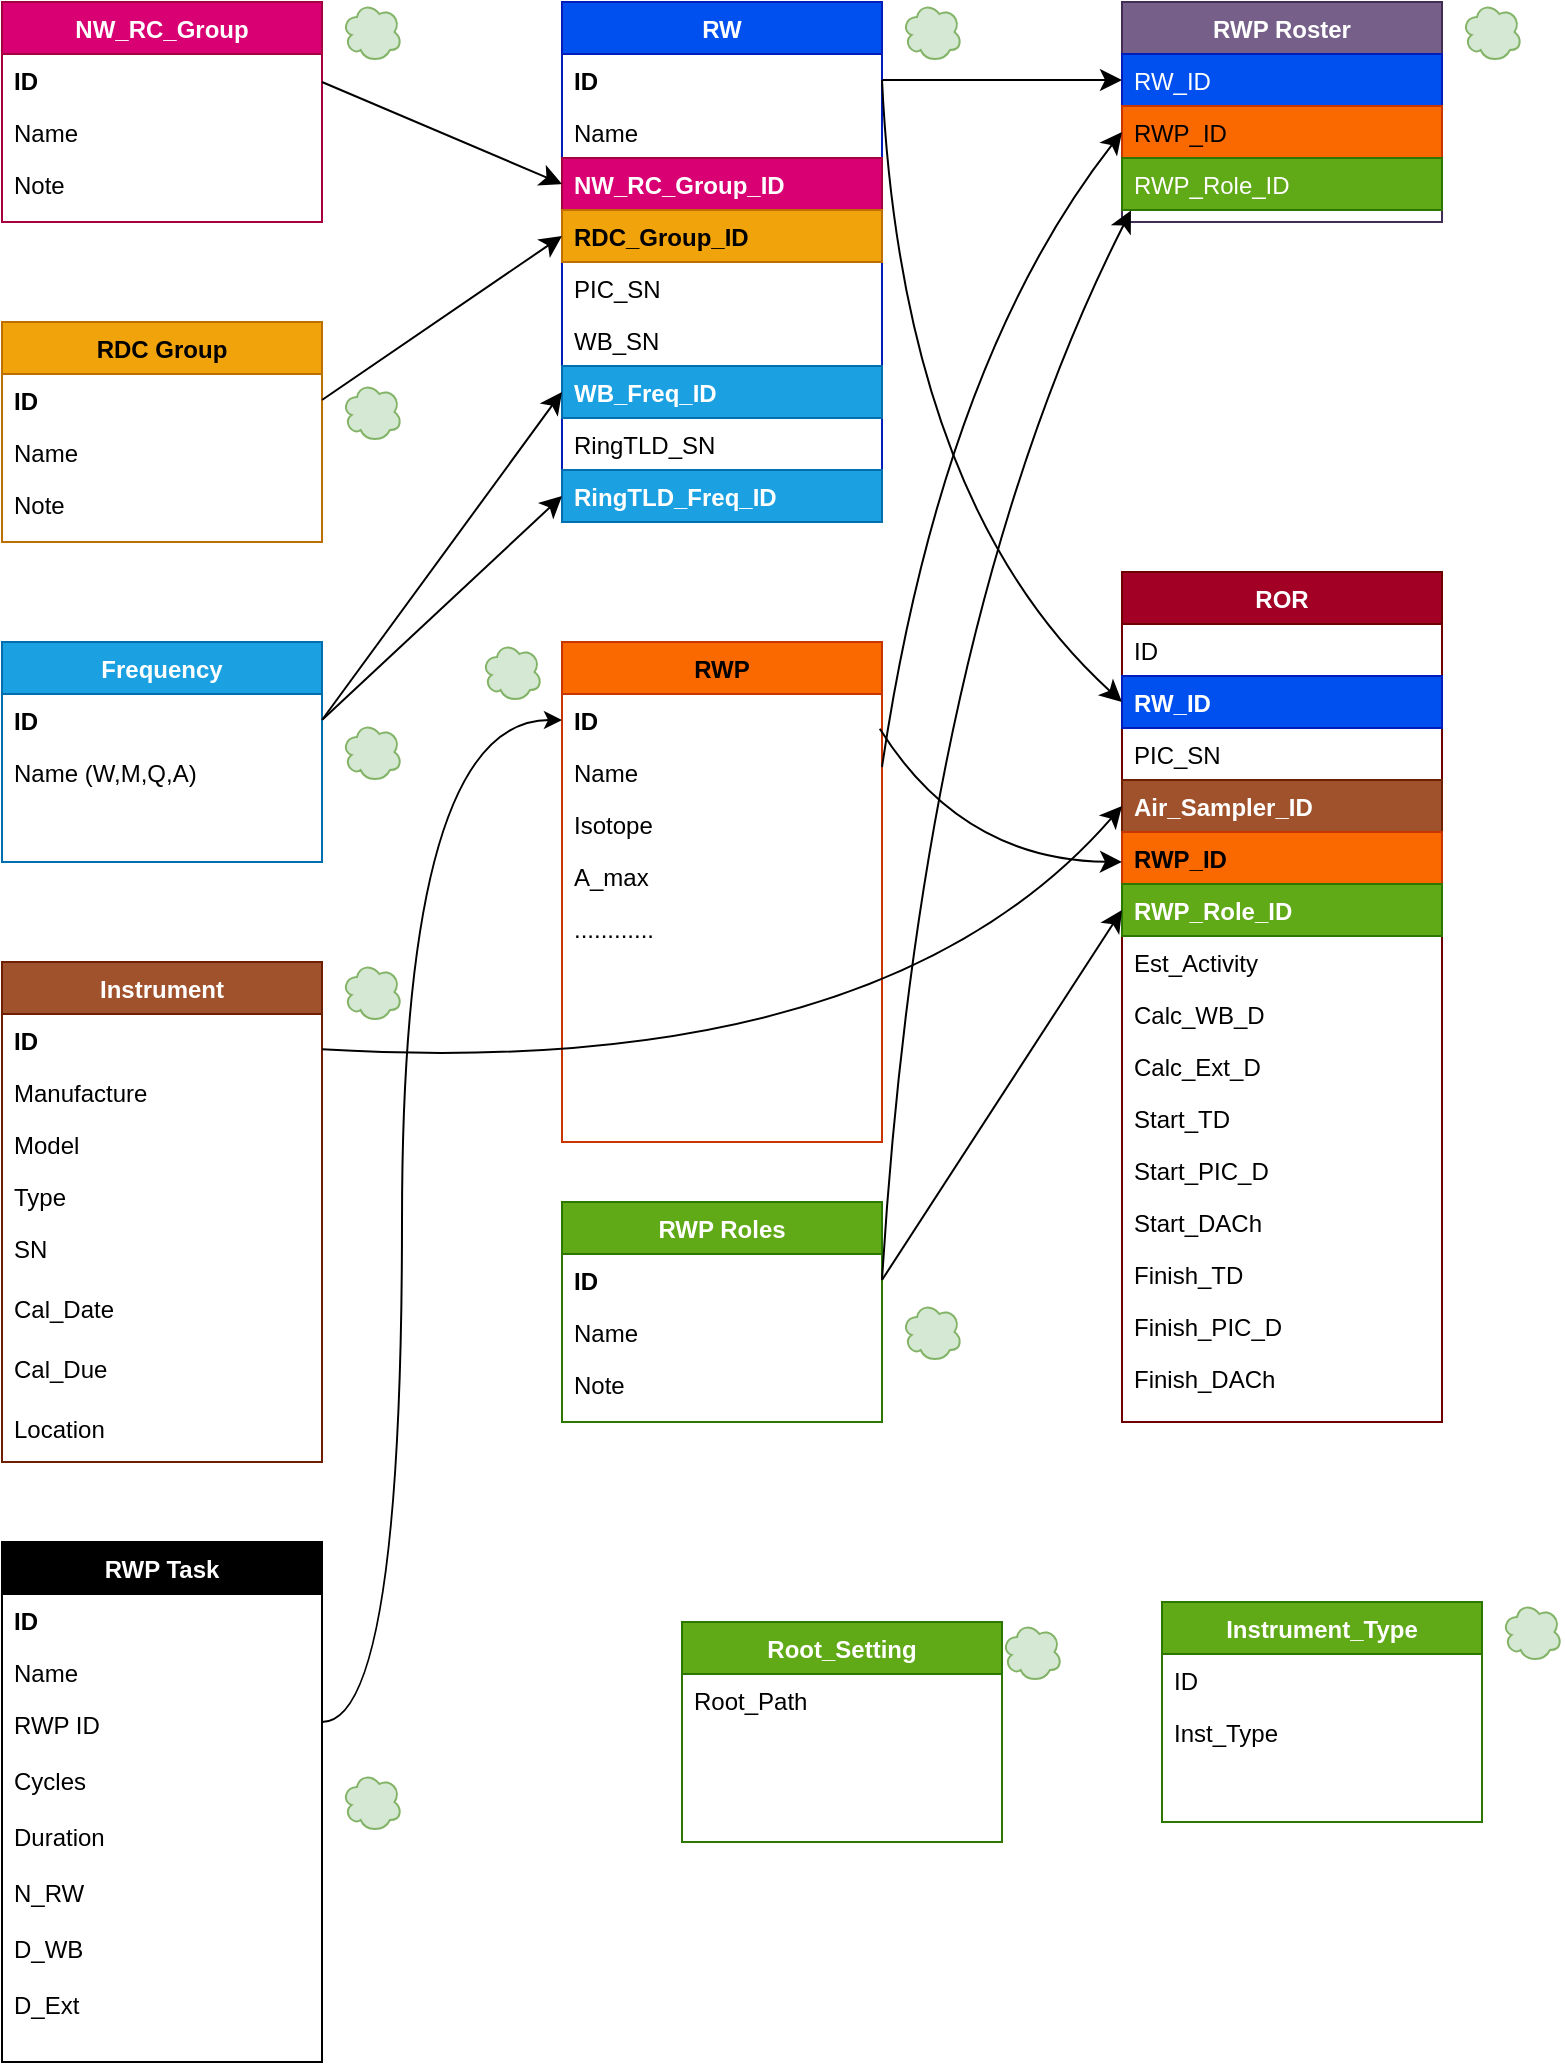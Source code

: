<mxfile version="21.3.0" type="github" pages="2">
  <diagram id="C5RBs43oDa-KdzZeNtuy" name="Relationships">
    <mxGraphModel dx="1687" dy="929" grid="1" gridSize="10" guides="1" tooltips="1" connect="1" arrows="1" fold="1" page="1" pageScale="1" pageWidth="827" pageHeight="1169" math="0" shadow="0">
      <root>
        <mxCell id="WIyWlLk6GJQsqaUBKTNV-0" />
        <mxCell id="WIyWlLk6GJQsqaUBKTNV-1" parent="WIyWlLk6GJQsqaUBKTNV-0" />
        <mxCell id="zkfFHV4jXpPFQw0GAbJ--0" value="RW" style="swimlane;fontStyle=1;align=center;verticalAlign=top;childLayout=stackLayout;horizontal=1;startSize=26;horizontalStack=0;resizeParent=1;resizeLast=0;collapsible=1;marginBottom=0;rounded=0;shadow=0;strokeWidth=1;fillColor=#0050ef;strokeColor=#001DBC;fontColor=#ffffff;" parent="WIyWlLk6GJQsqaUBKTNV-1" vertex="1">
          <mxGeometry x="320" y="40" width="160" height="260" as="geometry">
            <mxRectangle x="230" y="140" width="160" height="26" as="alternateBounds" />
          </mxGeometry>
        </mxCell>
        <mxCell id="zkfFHV4jXpPFQw0GAbJ--1" value="ID" style="text;align=left;verticalAlign=top;spacingLeft=4;spacingRight=4;overflow=hidden;rotatable=0;points=[[0,0.5],[1,0.5]];portConstraint=eastwest;fontStyle=1" parent="zkfFHV4jXpPFQw0GAbJ--0" vertex="1">
          <mxGeometry y="26" width="160" height="26" as="geometry" />
        </mxCell>
        <mxCell id="zkfFHV4jXpPFQw0GAbJ--2" value="Name" style="text;align=left;verticalAlign=top;spacingLeft=4;spacingRight=4;overflow=hidden;rotatable=0;points=[[0,0.5],[1,0.5]];portConstraint=eastwest;rounded=0;shadow=0;html=0;" parent="zkfFHV4jXpPFQw0GAbJ--0" vertex="1">
          <mxGeometry y="52" width="160" height="26" as="geometry" />
        </mxCell>
        <mxCell id="zkfFHV4jXpPFQw0GAbJ--3" value="NW_RC_Group_ID" style="text;align=left;verticalAlign=top;spacingLeft=4;spacingRight=4;overflow=hidden;rotatable=0;points=[[0,0.5],[1,0.5]];portConstraint=eastwest;rounded=0;shadow=0;html=0;fillColor=#d80073;fontColor=#ffffff;strokeColor=#A50040;fontStyle=1" parent="zkfFHV4jXpPFQw0GAbJ--0" vertex="1">
          <mxGeometry y="78" width="160" height="26" as="geometry" />
        </mxCell>
        <mxCell id="zkfFHV4jXpPFQw0GAbJ--5" value="RDC_Group_ID" style="text;align=left;verticalAlign=top;spacingLeft=4;spacingRight=4;overflow=hidden;rotatable=0;points=[[0,0.5],[1,0.5]];portConstraint=eastwest;fillColor=#f0a30a;fontColor=#000000;strokeColor=#BD7000;fontStyle=1" parent="zkfFHV4jXpPFQw0GAbJ--0" vertex="1">
          <mxGeometry y="104" width="160" height="26" as="geometry" />
        </mxCell>
        <mxCell id="zkfFHV4jXpPFQw0GAbJ--25" value="PIC_SN" style="text;align=left;verticalAlign=top;spacingLeft=4;spacingRight=4;overflow=hidden;rotatable=0;points=[[0,0.5],[1,0.5]];portConstraint=eastwest;" parent="zkfFHV4jXpPFQw0GAbJ--0" vertex="1">
          <mxGeometry y="130" width="160" height="26" as="geometry" />
        </mxCell>
        <mxCell id="hy1on23Z4uLqjFh8XsqO-10" value="WB_SN" style="text;align=left;verticalAlign=top;spacingLeft=4;spacingRight=4;overflow=hidden;rotatable=0;points=[[0,0.5],[1,0.5]];portConstraint=eastwest;" parent="zkfFHV4jXpPFQw0GAbJ--0" vertex="1">
          <mxGeometry y="156" width="160" height="26" as="geometry" />
        </mxCell>
        <mxCell id="zkfFHV4jXpPFQw0GAbJ--24" value="WB_Freq_ID" style="text;align=left;verticalAlign=top;spacingLeft=4;spacingRight=4;overflow=hidden;rotatable=0;points=[[0,0.5],[1,0.5]];portConstraint=eastwest;fillColor=#1ba1e2;fontColor=#ffffff;strokeColor=#006EAF;fontStyle=1" parent="zkfFHV4jXpPFQw0GAbJ--0" vertex="1">
          <mxGeometry y="182" width="160" height="26" as="geometry" />
        </mxCell>
        <mxCell id="hy1on23Z4uLqjFh8XsqO-19" value="RingTLD_SN" style="text;align=left;verticalAlign=top;spacingLeft=4;spacingRight=4;overflow=hidden;rotatable=0;points=[[0,0.5],[1,0.5]];portConstraint=eastwest;" parent="zkfFHV4jXpPFQw0GAbJ--0" vertex="1">
          <mxGeometry y="208" width="160" height="26" as="geometry" />
        </mxCell>
        <mxCell id="hy1on23Z4uLqjFh8XsqO-20" value="RingTLD_Freq_ID" style="text;align=left;verticalAlign=top;spacingLeft=4;spacingRight=4;overflow=hidden;rotatable=0;points=[[0,0.5],[1,0.5]];portConstraint=eastwest;fillColor=#1ba1e2;fontColor=#ffffff;strokeColor=#006EAF;fontStyle=1" parent="zkfFHV4jXpPFQw0GAbJ--0" vertex="1">
          <mxGeometry y="234" width="160" height="26" as="geometry" />
        </mxCell>
        <mxCell id="zkfFHV4jXpPFQw0GAbJ--6" value="NW_RC_Group" style="swimlane;fontStyle=1;align=center;verticalAlign=top;childLayout=stackLayout;horizontal=1;startSize=26;horizontalStack=0;resizeParent=1;resizeLast=0;collapsible=1;marginBottom=0;rounded=0;shadow=0;strokeWidth=1;fillColor=#d80073;strokeColor=#A50040;fontColor=#ffffff;" parent="WIyWlLk6GJQsqaUBKTNV-1" vertex="1">
          <mxGeometry x="40" y="40" width="160" height="110" as="geometry">
            <mxRectangle x="120" y="360" width="160" height="26" as="alternateBounds" />
          </mxGeometry>
        </mxCell>
        <mxCell id="zkfFHV4jXpPFQw0GAbJ--7" value="ID" style="text;align=left;verticalAlign=top;spacingLeft=4;spacingRight=4;overflow=hidden;rotatable=0;points=[[0,0.5],[1,0.5]];portConstraint=eastwest;fontStyle=1" parent="zkfFHV4jXpPFQw0GAbJ--6" vertex="1">
          <mxGeometry y="26" width="160" height="26" as="geometry" />
        </mxCell>
        <mxCell id="zkfFHV4jXpPFQw0GAbJ--8" value="Name" style="text;align=left;verticalAlign=top;spacingLeft=4;spacingRight=4;overflow=hidden;rotatable=0;points=[[0,0.5],[1,0.5]];portConstraint=eastwest;rounded=0;shadow=0;html=0;" parent="zkfFHV4jXpPFQw0GAbJ--6" vertex="1">
          <mxGeometry y="52" width="160" height="26" as="geometry" />
        </mxCell>
        <mxCell id="zkfFHV4jXpPFQw0GAbJ--10" value="Note" style="text;align=left;verticalAlign=top;spacingLeft=4;spacingRight=4;overflow=hidden;rotatable=0;points=[[0,0.5],[1,0.5]];portConstraint=eastwest;fontStyle=0" parent="zkfFHV4jXpPFQw0GAbJ--6" vertex="1">
          <mxGeometry y="78" width="160" height="26" as="geometry" />
        </mxCell>
        <mxCell id="zkfFHV4jXpPFQw0GAbJ--13" value="Instrument" style="swimlane;fontStyle=1;align=center;verticalAlign=top;childLayout=stackLayout;horizontal=1;startSize=26;horizontalStack=0;resizeParent=1;resizeLast=0;collapsible=1;marginBottom=0;rounded=0;shadow=0;strokeWidth=1;fillColor=#a0522d;strokeColor=#6D1F00;fontColor=#ffffff;" parent="WIyWlLk6GJQsqaUBKTNV-1" vertex="1">
          <mxGeometry x="40" y="520" width="160" height="250" as="geometry">
            <mxRectangle x="390" y="420" width="170" height="26" as="alternateBounds" />
          </mxGeometry>
        </mxCell>
        <mxCell id="zkfFHV4jXpPFQw0GAbJ--14" value="ID" style="text;align=left;verticalAlign=top;spacingLeft=4;spacingRight=4;overflow=hidden;rotatable=0;points=[[0,0.5],[1,0.5]];portConstraint=eastwest;fontStyle=1" parent="zkfFHV4jXpPFQw0GAbJ--13" vertex="1">
          <mxGeometry y="26" width="160" height="26" as="geometry" />
        </mxCell>
        <mxCell id="hy1on23Z4uLqjFh8XsqO-26" value="Manufacture" style="text;align=left;verticalAlign=top;spacingLeft=4;spacingRight=4;overflow=hidden;rotatable=0;points=[[0,0.5],[1,0.5]];portConstraint=eastwest;" parent="zkfFHV4jXpPFQw0GAbJ--13" vertex="1">
          <mxGeometry y="52" width="160" height="26" as="geometry" />
        </mxCell>
        <mxCell id="hy1on23Z4uLqjFh8XsqO-27" value="Model" style="text;align=left;verticalAlign=top;spacingLeft=4;spacingRight=4;overflow=hidden;rotatable=0;points=[[0,0.5],[1,0.5]];portConstraint=eastwest;" parent="zkfFHV4jXpPFQw0GAbJ--13" vertex="1">
          <mxGeometry y="78" width="160" height="26" as="geometry" />
        </mxCell>
        <mxCell id="hy1on23Z4uLqjFh8XsqO-28" value="Type" style="text;align=left;verticalAlign=top;spacingLeft=4;spacingRight=4;overflow=hidden;rotatable=0;points=[[0,0.5],[1,0.5]];portConstraint=eastwest;" parent="zkfFHV4jXpPFQw0GAbJ--13" vertex="1">
          <mxGeometry y="104" width="160" height="26" as="geometry" />
        </mxCell>
        <mxCell id="hy1on23Z4uLqjFh8XsqO-29" value="SN" style="text;align=left;verticalAlign=top;spacingLeft=4;spacingRight=4;overflow=hidden;rotatable=0;points=[[0,0.5],[1,0.5]];portConstraint=eastwest;" parent="zkfFHV4jXpPFQw0GAbJ--13" vertex="1">
          <mxGeometry y="130" width="160" height="30" as="geometry" />
        </mxCell>
        <mxCell id="hy1on23Z4uLqjFh8XsqO-31" value="Cal_Date" style="text;align=left;verticalAlign=top;spacingLeft=4;spacingRight=4;overflow=hidden;rotatable=0;points=[[0,0.5],[1,0.5]];portConstraint=eastwest;" parent="zkfFHV4jXpPFQw0GAbJ--13" vertex="1">
          <mxGeometry y="160" width="160" height="30" as="geometry" />
        </mxCell>
        <mxCell id="hy1on23Z4uLqjFh8XsqO-32" value="Cal_Due" style="text;align=left;verticalAlign=top;spacingLeft=4;spacingRight=4;overflow=hidden;rotatable=0;points=[[0,0.5],[1,0.5]];portConstraint=eastwest;" parent="zkfFHV4jXpPFQw0GAbJ--13" vertex="1">
          <mxGeometry y="190" width="160" height="30" as="geometry" />
        </mxCell>
        <mxCell id="hy1on23Z4uLqjFh8XsqO-33" value="Location" style="text;align=left;verticalAlign=top;spacingLeft=4;spacingRight=4;overflow=hidden;rotatable=0;points=[[0,0.5],[1,0.5]];portConstraint=eastwest;" parent="zkfFHV4jXpPFQw0GAbJ--13" vertex="1">
          <mxGeometry y="220" width="160" height="30" as="geometry" />
        </mxCell>
        <mxCell id="zkfFHV4jXpPFQw0GAbJ--17" value="RWP" style="swimlane;fontStyle=1;align=center;verticalAlign=top;childLayout=stackLayout;horizontal=1;startSize=26;horizontalStack=0;resizeParent=1;resizeLast=0;collapsible=1;marginBottom=0;rounded=0;shadow=0;strokeWidth=1;fillColor=#fa6800;strokeColor=#C73500;fontColor=#000000;" parent="WIyWlLk6GJQsqaUBKTNV-1" vertex="1">
          <mxGeometry x="320" y="360" width="160" height="250" as="geometry">
            <mxRectangle x="550" y="140" width="160" height="26" as="alternateBounds" />
          </mxGeometry>
        </mxCell>
        <mxCell id="zkfFHV4jXpPFQw0GAbJ--18" value="ID" style="text;align=left;verticalAlign=top;spacingLeft=4;spacingRight=4;overflow=hidden;rotatable=0;points=[[0,0.5],[1,0.5]];portConstraint=eastwest;fontStyle=1" parent="zkfFHV4jXpPFQw0GAbJ--17" vertex="1">
          <mxGeometry y="26" width="160" height="26" as="geometry" />
        </mxCell>
        <mxCell id="zkfFHV4jXpPFQw0GAbJ--19" value="Name" style="text;align=left;verticalAlign=top;spacingLeft=4;spacingRight=4;overflow=hidden;rotatable=0;points=[[0,0.5],[1,0.5]];portConstraint=eastwest;rounded=0;shadow=0;html=0;" parent="zkfFHV4jXpPFQw0GAbJ--17" vertex="1">
          <mxGeometry y="52" width="160" height="26" as="geometry" />
        </mxCell>
        <mxCell id="zkfFHV4jXpPFQw0GAbJ--20" value="Isotope" style="text;align=left;verticalAlign=top;spacingLeft=4;spacingRight=4;overflow=hidden;rotatable=0;points=[[0,0.5],[1,0.5]];portConstraint=eastwest;rounded=0;shadow=0;html=0;" parent="zkfFHV4jXpPFQw0GAbJ--17" vertex="1">
          <mxGeometry y="78" width="160" height="26" as="geometry" />
        </mxCell>
        <mxCell id="zkfFHV4jXpPFQw0GAbJ--21" value="A_max" style="text;align=left;verticalAlign=top;spacingLeft=4;spacingRight=4;overflow=hidden;rotatable=0;points=[[0,0.5],[1,0.5]];portConstraint=eastwest;rounded=0;shadow=0;html=0;" parent="zkfFHV4jXpPFQw0GAbJ--17" vertex="1">
          <mxGeometry y="104" width="160" height="26" as="geometry" />
        </mxCell>
        <mxCell id="zkfFHV4jXpPFQw0GAbJ--22" value="............" style="text;align=left;verticalAlign=top;spacingLeft=4;spacingRight=4;overflow=hidden;rotatable=0;points=[[0,0.5],[1,0.5]];portConstraint=eastwest;rounded=0;shadow=0;html=0;" parent="zkfFHV4jXpPFQw0GAbJ--17" vertex="1">
          <mxGeometry y="130" width="160" height="90" as="geometry" />
        </mxCell>
        <mxCell id="hy1on23Z4uLqjFh8XsqO-2" value="RDC Group" style="swimlane;fontStyle=1;align=center;verticalAlign=top;childLayout=stackLayout;horizontal=1;startSize=26;horizontalStack=0;resizeParent=1;resizeLast=0;collapsible=1;marginBottom=0;rounded=0;shadow=0;strokeWidth=1;fillColor=#f0a30a;strokeColor=#BD7000;fontColor=#000000;" parent="WIyWlLk6GJQsqaUBKTNV-1" vertex="1">
          <mxGeometry x="40" y="200" width="160" height="110" as="geometry">
            <mxRectangle x="120" y="360" width="160" height="26" as="alternateBounds" />
          </mxGeometry>
        </mxCell>
        <mxCell id="hy1on23Z4uLqjFh8XsqO-3" value="ID" style="text;align=left;verticalAlign=top;spacingLeft=4;spacingRight=4;overflow=hidden;rotatable=0;points=[[0,0.5],[1,0.5]];portConstraint=eastwest;fontStyle=1" parent="hy1on23Z4uLqjFh8XsqO-2" vertex="1">
          <mxGeometry y="26" width="160" height="26" as="geometry" />
        </mxCell>
        <mxCell id="hy1on23Z4uLqjFh8XsqO-4" value="Name" style="text;align=left;verticalAlign=top;spacingLeft=4;spacingRight=4;overflow=hidden;rotatable=0;points=[[0,0.5],[1,0.5]];portConstraint=eastwest;rounded=0;shadow=0;html=0;" parent="hy1on23Z4uLqjFh8XsqO-2" vertex="1">
          <mxGeometry y="52" width="160" height="26" as="geometry" />
        </mxCell>
        <mxCell id="hy1on23Z4uLqjFh8XsqO-5" value="Note" style="text;align=left;verticalAlign=top;spacingLeft=4;spacingRight=4;overflow=hidden;rotatable=0;points=[[0,0.5],[1,0.5]];portConstraint=eastwest;fontStyle=0" parent="hy1on23Z4uLqjFh8XsqO-2" vertex="1">
          <mxGeometry y="78" width="160" height="26" as="geometry" />
        </mxCell>
        <mxCell id="hy1on23Z4uLqjFh8XsqO-21" style="edgeStyle=none;curved=1;rounded=0;orthogonalLoop=1;jettySize=auto;html=1;entryX=0;entryY=0.5;entryDx=0;entryDy=0;fontSize=12;startSize=8;endSize=8;exitX=1;exitY=0.5;exitDx=0;exitDy=0;" parent="WIyWlLk6GJQsqaUBKTNV-1" source="hy1on23Z4uLqjFh8XsqO-7" target="hy1on23Z4uLqjFh8XsqO-20" edge="1">
          <mxGeometry relative="1" as="geometry" />
        </mxCell>
        <mxCell id="hy1on23Z4uLqjFh8XsqO-6" value="Frequency" style="swimlane;fontStyle=1;align=center;verticalAlign=top;childLayout=stackLayout;horizontal=1;startSize=26;horizontalStack=0;resizeParent=1;resizeLast=0;collapsible=1;marginBottom=0;rounded=0;shadow=0;strokeWidth=1;fillColor=#1ba1e2;strokeColor=#006EAF;fontColor=#ffffff;" parent="WIyWlLk6GJQsqaUBKTNV-1" vertex="1">
          <mxGeometry x="40" y="360" width="160" height="110" as="geometry">
            <mxRectangle x="120" y="360" width="160" height="26" as="alternateBounds" />
          </mxGeometry>
        </mxCell>
        <mxCell id="hy1on23Z4uLqjFh8XsqO-7" value="ID" style="text;align=left;verticalAlign=top;spacingLeft=4;spacingRight=4;overflow=hidden;rotatable=0;points=[[0,0.5],[1,0.5]];portConstraint=eastwest;fontStyle=1" parent="hy1on23Z4uLqjFh8XsqO-6" vertex="1">
          <mxGeometry y="26" width="160" height="26" as="geometry" />
        </mxCell>
        <mxCell id="hy1on23Z4uLqjFh8XsqO-8" value="Name (W,M,Q,A)" style="text;align=left;verticalAlign=top;spacingLeft=4;spacingRight=4;overflow=hidden;rotatable=0;points=[[0,0.5],[1,0.5]];portConstraint=eastwest;rounded=0;shadow=0;html=0;" parent="hy1on23Z4uLqjFh8XsqO-6" vertex="1">
          <mxGeometry y="52" width="160" height="26" as="geometry" />
        </mxCell>
        <mxCell id="hy1on23Z4uLqjFh8XsqO-22" style="edgeStyle=none;curved=1;rounded=0;orthogonalLoop=1;jettySize=auto;html=1;entryX=0;entryY=0.5;entryDx=0;entryDy=0;fontSize=12;startSize=8;endSize=8;exitX=1;exitY=0.5;exitDx=0;exitDy=0;" parent="WIyWlLk6GJQsqaUBKTNV-1" source="hy1on23Z4uLqjFh8XsqO-7" target="zkfFHV4jXpPFQw0GAbJ--24" edge="1">
          <mxGeometry relative="1" as="geometry" />
        </mxCell>
        <mxCell id="hy1on23Z4uLqjFh8XsqO-23" style="edgeStyle=none;curved=1;rounded=0;orthogonalLoop=1;jettySize=auto;html=1;entryX=0;entryY=0.5;entryDx=0;entryDy=0;fontSize=12;startSize=8;endSize=8;exitX=1;exitY=0.5;exitDx=0;exitDy=0;" parent="WIyWlLk6GJQsqaUBKTNV-1" source="hy1on23Z4uLqjFh8XsqO-3" target="zkfFHV4jXpPFQw0GAbJ--5" edge="1">
          <mxGeometry relative="1" as="geometry" />
        </mxCell>
        <mxCell id="hy1on23Z4uLqjFh8XsqO-24" style="edgeStyle=none;curved=1;rounded=0;orthogonalLoop=1;jettySize=auto;html=1;entryX=0;entryY=0.5;entryDx=0;entryDy=0;fontSize=12;startSize=8;endSize=8;" parent="WIyWlLk6GJQsqaUBKTNV-1" target="zkfFHV4jXpPFQw0GAbJ--3" edge="1">
          <mxGeometry relative="1" as="geometry">
            <mxPoint x="200" y="80" as="sourcePoint" />
          </mxGeometry>
        </mxCell>
        <mxCell id="hy1on23Z4uLqjFh8XsqO-34" value="RWP Roles" style="swimlane;fontStyle=1;align=center;verticalAlign=top;childLayout=stackLayout;horizontal=1;startSize=26;horizontalStack=0;resizeParent=1;resizeLast=0;collapsible=1;marginBottom=0;rounded=0;shadow=0;strokeWidth=1;fillColor=#60a917;strokeColor=#2D7600;fontColor=#ffffff;" parent="WIyWlLk6GJQsqaUBKTNV-1" vertex="1">
          <mxGeometry x="320" y="640" width="160" height="110" as="geometry">
            <mxRectangle x="120" y="360" width="160" height="26" as="alternateBounds" />
          </mxGeometry>
        </mxCell>
        <mxCell id="hy1on23Z4uLqjFh8XsqO-35" value="ID" style="text;align=left;verticalAlign=top;spacingLeft=4;spacingRight=4;overflow=hidden;rotatable=0;points=[[0,0.5],[1,0.5]];portConstraint=eastwest;fontStyle=1" parent="hy1on23Z4uLqjFh8XsqO-34" vertex="1">
          <mxGeometry y="26" width="160" height="26" as="geometry" />
        </mxCell>
        <mxCell id="hy1on23Z4uLqjFh8XsqO-36" value="Name" style="text;align=left;verticalAlign=top;spacingLeft=4;spacingRight=4;overflow=hidden;rotatable=0;points=[[0,0.5],[1,0.5]];portConstraint=eastwest;rounded=0;shadow=0;html=0;" parent="hy1on23Z4uLqjFh8XsqO-34" vertex="1">
          <mxGeometry y="52" width="160" height="26" as="geometry" />
        </mxCell>
        <mxCell id="hy1on23Z4uLqjFh8XsqO-37" value="Note" style="text;align=left;verticalAlign=top;spacingLeft=4;spacingRight=4;overflow=hidden;rotatable=0;points=[[0,0.5],[1,0.5]];portConstraint=eastwest;fontStyle=0" parent="hy1on23Z4uLqjFh8XsqO-34" vertex="1">
          <mxGeometry y="78" width="160" height="26" as="geometry" />
        </mxCell>
        <mxCell id="hy1on23Z4uLqjFh8XsqO-38" value="RWP Roster" style="swimlane;fontStyle=1;align=center;verticalAlign=top;childLayout=stackLayout;horizontal=1;startSize=26;horizontalStack=0;resizeParent=1;resizeLast=0;collapsible=1;marginBottom=0;rounded=0;shadow=0;strokeWidth=1;fillColor=#76608a;strokeColor=#432D57;fontColor=#ffffff;" parent="WIyWlLk6GJQsqaUBKTNV-1" vertex="1">
          <mxGeometry x="600" y="40" width="160" height="110" as="geometry">
            <mxRectangle x="120" y="360" width="160" height="26" as="alternateBounds" />
          </mxGeometry>
        </mxCell>
        <mxCell id="hy1on23Z4uLqjFh8XsqO-39" value="RW_ID" style="text;align=left;verticalAlign=top;spacingLeft=4;spacingRight=4;overflow=hidden;rotatable=0;points=[[0,0.5],[1,0.5]];portConstraint=eastwest;fillColor=#0050ef;fontColor=#ffffff;strokeColor=#001DBC;" parent="hy1on23Z4uLqjFh8XsqO-38" vertex="1">
          <mxGeometry y="26" width="160" height="26" as="geometry" />
        </mxCell>
        <mxCell id="hy1on23Z4uLqjFh8XsqO-40" value="RWP_ID" style="text;align=left;verticalAlign=top;spacingLeft=4;spacingRight=4;overflow=hidden;rotatable=0;points=[[0,0.5],[1,0.5]];portConstraint=eastwest;rounded=0;shadow=0;html=0;fillColor=#fa6800;fontColor=#000000;strokeColor=#C73500;" parent="hy1on23Z4uLqjFh8XsqO-38" vertex="1">
          <mxGeometry y="52" width="160" height="26" as="geometry" />
        </mxCell>
        <mxCell id="hy1on23Z4uLqjFh8XsqO-41" value="RWP_Role_ID" style="text;align=left;verticalAlign=top;spacingLeft=4;spacingRight=4;overflow=hidden;rotatable=0;points=[[0,0.5],[1,0.5]];portConstraint=eastwest;fontStyle=0;fillColor=#60a917;fontColor=#ffffff;strokeColor=#2D7600;" parent="hy1on23Z4uLqjFh8XsqO-38" vertex="1">
          <mxGeometry y="78" width="160" height="26" as="geometry" />
        </mxCell>
        <mxCell id="hy1on23Z4uLqjFh8XsqO-42" style="edgeStyle=none;curved=1;rounded=0;orthogonalLoop=1;jettySize=auto;html=1;entryX=0;entryY=0.5;entryDx=0;entryDy=0;fontSize=12;startSize=8;endSize=8;" parent="WIyWlLk6GJQsqaUBKTNV-1" source="zkfFHV4jXpPFQw0GAbJ--1" target="hy1on23Z4uLqjFh8XsqO-39" edge="1">
          <mxGeometry relative="1" as="geometry" />
        </mxCell>
        <mxCell id="hy1on23Z4uLqjFh8XsqO-43" style="edgeStyle=none;curved=1;rounded=0;orthogonalLoop=1;jettySize=auto;html=1;entryX=0;entryY=0.5;entryDx=0;entryDy=0;fontSize=12;startSize=8;endSize=8;exitX=1;exitY=0.25;exitDx=0;exitDy=0;" parent="WIyWlLk6GJQsqaUBKTNV-1" source="zkfFHV4jXpPFQw0GAbJ--17" target="hy1on23Z4uLqjFh8XsqO-40" edge="1">
          <mxGeometry relative="1" as="geometry">
            <Array as="points">
              <mxPoint x="510" y="220" />
            </Array>
          </mxGeometry>
        </mxCell>
        <mxCell id="hy1on23Z4uLqjFh8XsqO-44" style="edgeStyle=none;curved=1;rounded=0;orthogonalLoop=1;jettySize=auto;html=1;entryX=0.028;entryY=1.008;entryDx=0;entryDy=0;entryPerimeter=0;fontSize=12;startSize=8;endSize=8;exitX=1;exitY=0.5;exitDx=0;exitDy=0;" parent="WIyWlLk6GJQsqaUBKTNV-1" source="hy1on23Z4uLqjFh8XsqO-35" target="hy1on23Z4uLqjFh8XsqO-41" edge="1">
          <mxGeometry relative="1" as="geometry">
            <Array as="points">
              <mxPoint x="500" y="350" />
            </Array>
          </mxGeometry>
        </mxCell>
        <mxCell id="hy1on23Z4uLqjFh8XsqO-45" value="ROR" style="swimlane;fontStyle=1;align=center;verticalAlign=top;childLayout=stackLayout;horizontal=1;startSize=26;horizontalStack=0;resizeParent=1;resizeLast=0;collapsible=1;marginBottom=0;rounded=0;shadow=0;strokeWidth=1;fillColor=#a20025;strokeColor=#6F0000;fontColor=#ffffff;" parent="WIyWlLk6GJQsqaUBKTNV-1" vertex="1">
          <mxGeometry x="600" y="325" width="160" height="425" as="geometry">
            <mxRectangle x="230" y="140" width="160" height="26" as="alternateBounds" />
          </mxGeometry>
        </mxCell>
        <mxCell id="hy1on23Z4uLqjFh8XsqO-46" value="ID" style="text;align=left;verticalAlign=top;spacingLeft=4;spacingRight=4;overflow=hidden;rotatable=0;points=[[0,0.5],[1,0.5]];portConstraint=eastwest;" parent="hy1on23Z4uLqjFh8XsqO-45" vertex="1">
          <mxGeometry y="26" width="160" height="26" as="geometry" />
        </mxCell>
        <mxCell id="hy1on23Z4uLqjFh8XsqO-47" value="RW_ID" style="text;align=left;verticalAlign=top;spacingLeft=4;spacingRight=4;overflow=hidden;rotatable=0;points=[[0,0.5],[1,0.5]];portConstraint=eastwest;rounded=0;shadow=0;html=0;fillColor=#0050ef;fontColor=#ffffff;strokeColor=#001DBC;fontStyle=1" parent="hy1on23Z4uLqjFh8XsqO-45" vertex="1">
          <mxGeometry y="52" width="160" height="26" as="geometry" />
        </mxCell>
        <mxCell id="hy1on23Z4uLqjFh8XsqO-50" value="PIC_SN" style="text;align=left;verticalAlign=top;spacingLeft=4;spacingRight=4;overflow=hidden;rotatable=0;points=[[0,0.5],[1,0.5]];portConstraint=eastwest;" parent="hy1on23Z4uLqjFh8XsqO-45" vertex="1">
          <mxGeometry y="78" width="160" height="26" as="geometry" />
        </mxCell>
        <mxCell id="hy1on23Z4uLqjFh8XsqO-51" value="Air_Sampler_ID" style="text;align=left;verticalAlign=top;spacingLeft=4;spacingRight=4;overflow=hidden;rotatable=0;points=[[0,0.5],[1,0.5]];portConstraint=eastwest;fillColor=#a0522d;strokeColor=#6D1F00;fontColor=#ffffff;fontStyle=1" parent="hy1on23Z4uLqjFh8XsqO-45" vertex="1">
          <mxGeometry y="104" width="160" height="26" as="geometry" />
        </mxCell>
        <mxCell id="hy1on23Z4uLqjFh8XsqO-53" value="RWP_ID" style="text;align=left;verticalAlign=top;spacingLeft=4;spacingRight=4;overflow=hidden;rotatable=0;points=[[0,0.5],[1,0.5]];portConstraint=eastwest;fillColor=#fa6800;fontColor=#000000;strokeColor=#C73500;fontStyle=1" parent="hy1on23Z4uLqjFh8XsqO-45" vertex="1">
          <mxGeometry y="130" width="160" height="26" as="geometry" />
        </mxCell>
        <mxCell id="hy1on23Z4uLqjFh8XsqO-56" value="RWP_Role_ID" style="text;align=left;verticalAlign=top;spacingLeft=4;spacingRight=4;overflow=hidden;rotatable=0;points=[[0,0.5],[1,0.5]];portConstraint=eastwest;fillColor=#60a917;fontColor=#ffffff;strokeColor=#2D7600;fontStyle=1" parent="hy1on23Z4uLqjFh8XsqO-45" vertex="1">
          <mxGeometry y="156" width="160" height="26" as="geometry" />
        </mxCell>
        <mxCell id="hy1on23Z4uLqjFh8XsqO-57" value="Est_Activity" style="text;align=left;verticalAlign=top;spacingLeft=4;spacingRight=4;overflow=hidden;rotatable=0;points=[[0,0.5],[1,0.5]];portConstraint=eastwest;" parent="hy1on23Z4uLqjFh8XsqO-45" vertex="1">
          <mxGeometry y="182" width="160" height="26" as="geometry" />
        </mxCell>
        <mxCell id="hy1on23Z4uLqjFh8XsqO-61" value="Calc_WB_D" style="text;align=left;verticalAlign=top;spacingLeft=4;spacingRight=4;overflow=hidden;rotatable=0;points=[[0,0.5],[1,0.5]];portConstraint=eastwest;" parent="hy1on23Z4uLqjFh8XsqO-45" vertex="1">
          <mxGeometry y="208" width="160" height="26" as="geometry" />
        </mxCell>
        <mxCell id="hy1on23Z4uLqjFh8XsqO-62" value="Calc_Ext_D" style="text;align=left;verticalAlign=top;spacingLeft=4;spacingRight=4;overflow=hidden;rotatable=0;points=[[0,0.5],[1,0.5]];portConstraint=eastwest;" parent="hy1on23Z4uLqjFh8XsqO-45" vertex="1">
          <mxGeometry y="234" width="160" height="26" as="geometry" />
        </mxCell>
        <mxCell id="hy1on23Z4uLqjFh8XsqO-63" value="Start_TD" style="text;align=left;verticalAlign=top;spacingLeft=4;spacingRight=4;overflow=hidden;rotatable=0;points=[[0,0.5],[1,0.5]];portConstraint=eastwest;" parent="hy1on23Z4uLqjFh8XsqO-45" vertex="1">
          <mxGeometry y="260" width="160" height="26" as="geometry" />
        </mxCell>
        <mxCell id="hy1on23Z4uLqjFh8XsqO-64" value="Start_PIC_D" style="text;align=left;verticalAlign=top;spacingLeft=4;spacingRight=4;overflow=hidden;rotatable=0;points=[[0,0.5],[1,0.5]];portConstraint=eastwest;" parent="hy1on23Z4uLqjFh8XsqO-45" vertex="1">
          <mxGeometry y="286" width="160" height="26" as="geometry" />
        </mxCell>
        <mxCell id="hy1on23Z4uLqjFh8XsqO-65" value="Start_DACh" style="text;align=left;verticalAlign=top;spacingLeft=4;spacingRight=4;overflow=hidden;rotatable=0;points=[[0,0.5],[1,0.5]];portConstraint=eastwest;" parent="hy1on23Z4uLqjFh8XsqO-45" vertex="1">
          <mxGeometry y="312" width="160" height="26" as="geometry" />
        </mxCell>
        <mxCell id="hy1on23Z4uLqjFh8XsqO-66" value="Finish_TD" style="text;align=left;verticalAlign=top;spacingLeft=4;spacingRight=4;overflow=hidden;rotatable=0;points=[[0,0.5],[1,0.5]];portConstraint=eastwest;" parent="hy1on23Z4uLqjFh8XsqO-45" vertex="1">
          <mxGeometry y="338" width="160" height="26" as="geometry" />
        </mxCell>
        <mxCell id="hy1on23Z4uLqjFh8XsqO-67" value="Finish_PIC_D" style="text;align=left;verticalAlign=top;spacingLeft=4;spacingRight=4;overflow=hidden;rotatable=0;points=[[0,0.5],[1,0.5]];portConstraint=eastwest;" parent="hy1on23Z4uLqjFh8XsqO-45" vertex="1">
          <mxGeometry y="364" width="160" height="26" as="geometry" />
        </mxCell>
        <mxCell id="hy1on23Z4uLqjFh8XsqO-68" value="Finish_DACh" style="text;align=left;verticalAlign=top;spacingLeft=4;spacingRight=4;overflow=hidden;rotatable=0;points=[[0,0.5],[1,0.5]];portConstraint=eastwest;" parent="hy1on23Z4uLqjFh8XsqO-45" vertex="1">
          <mxGeometry y="390" width="160" height="26" as="geometry" />
        </mxCell>
        <mxCell id="hy1on23Z4uLqjFh8XsqO-55" style="edgeStyle=none;curved=1;rounded=0;orthogonalLoop=1;jettySize=auto;html=1;entryX=0;entryY=0.5;entryDx=0;entryDy=0;fontSize=12;startSize=8;endSize=8;exitX=1;exitY=0.5;exitDx=0;exitDy=0;" parent="WIyWlLk6GJQsqaUBKTNV-1" source="zkfFHV4jXpPFQw0GAbJ--1" target="hy1on23Z4uLqjFh8XsqO-47" edge="1">
          <mxGeometry relative="1" as="geometry">
            <Array as="points">
              <mxPoint x="490" y="290" />
            </Array>
          </mxGeometry>
        </mxCell>
        <mxCell id="hy1on23Z4uLqjFh8XsqO-58" style="edgeStyle=none;curved=1;rounded=0;orthogonalLoop=1;jettySize=auto;html=1;entryX=0;entryY=0.5;entryDx=0;entryDy=0;fontSize=12;startSize=8;endSize=8;" parent="WIyWlLk6GJQsqaUBKTNV-1" source="zkfFHV4jXpPFQw0GAbJ--14" target="hy1on23Z4uLqjFh8XsqO-51" edge="1">
          <mxGeometry relative="1" as="geometry">
            <Array as="points">
              <mxPoint x="480" y="580" />
            </Array>
          </mxGeometry>
        </mxCell>
        <mxCell id="hy1on23Z4uLqjFh8XsqO-59" style="edgeStyle=none;curved=1;rounded=0;orthogonalLoop=1;jettySize=auto;html=1;fontSize=12;startSize=8;endSize=8;exitX=0.993;exitY=-0.331;exitDx=0;exitDy=0;exitPerimeter=0;" parent="WIyWlLk6GJQsqaUBKTNV-1" source="zkfFHV4jXpPFQw0GAbJ--19" edge="1">
          <mxGeometry relative="1" as="geometry">
            <mxPoint x="600" y="470" as="targetPoint" />
            <Array as="points">
              <mxPoint x="520" y="469" />
            </Array>
          </mxGeometry>
        </mxCell>
        <mxCell id="hy1on23Z4uLqjFh8XsqO-60" style="edgeStyle=none;curved=1;rounded=0;orthogonalLoop=1;jettySize=auto;html=1;fontSize=12;startSize=8;endSize=8;entryX=0;entryY=0.5;entryDx=0;entryDy=0;exitX=1;exitY=0.5;exitDx=0;exitDy=0;" parent="WIyWlLk6GJQsqaUBKTNV-1" source="hy1on23Z4uLqjFh8XsqO-35" target="hy1on23Z4uLqjFh8XsqO-56" edge="1">
          <mxGeometry relative="1" as="geometry" />
        </mxCell>
        <mxCell id="jyBQ6aFmmXFN8PRhbmCP-1" value="" style="ellipse;shape=cloud;whiteSpace=wrap;html=1;fillColor=#d5e8d4;strokeColor=#82b366;" vertex="1" parent="WIyWlLk6GJQsqaUBKTNV-1">
          <mxGeometry x="210" y="40" width="30" height="30" as="geometry" />
        </mxCell>
        <mxCell id="jyBQ6aFmmXFN8PRhbmCP-6" value="" style="ellipse;shape=cloud;whiteSpace=wrap;html=1;fillColor=#d5e8d4;strokeColor=#82b366;" vertex="1" parent="WIyWlLk6GJQsqaUBKTNV-1">
          <mxGeometry x="210" y="230" width="30" height="30" as="geometry" />
        </mxCell>
        <mxCell id="jyBQ6aFmmXFN8PRhbmCP-7" value="" style="ellipse;shape=cloud;whiteSpace=wrap;html=1;fillColor=#d5e8d4;strokeColor=#82b366;" vertex="1" parent="WIyWlLk6GJQsqaUBKTNV-1">
          <mxGeometry x="210" y="400" width="30" height="30" as="geometry" />
        </mxCell>
        <mxCell id="jyBQ6aFmmXFN8PRhbmCP-11" value="" style="ellipse;shape=cloud;whiteSpace=wrap;html=1;fillColor=#d5e8d4;strokeColor=#82b366;" vertex="1" parent="WIyWlLk6GJQsqaUBKTNV-1">
          <mxGeometry x="280" y="360" width="30" height="30" as="geometry" />
        </mxCell>
        <mxCell id="jyBQ6aFmmXFN8PRhbmCP-16" style="edgeStyle=orthogonalEdgeStyle;rounded=0;orthogonalLoop=1;jettySize=auto;html=1;entryX=0;entryY=0.5;entryDx=0;entryDy=0;curved=1;" edge="1" parent="WIyWlLk6GJQsqaUBKTNV-1" source="jyBQ6aFmmXFN8PRhbmCP-12" target="zkfFHV4jXpPFQw0GAbJ--18">
          <mxGeometry relative="1" as="geometry">
            <Array as="points">
              <mxPoint x="240" y="900" />
              <mxPoint x="240" y="399" />
            </Array>
          </mxGeometry>
        </mxCell>
        <mxCell id="jyBQ6aFmmXFN8PRhbmCP-12" value="RWP Task" style="swimlane;fontStyle=1;align=center;verticalAlign=top;childLayout=stackLayout;horizontal=1;startSize=26;horizontalStack=0;resizeParent=1;resizeLast=0;collapsible=1;marginBottom=0;rounded=0;shadow=0;strokeWidth=1;fillColor=#000000;strokeColor=#000000;fontColor=#ffffff;" vertex="1" parent="WIyWlLk6GJQsqaUBKTNV-1">
          <mxGeometry x="40" y="810" width="160" height="260" as="geometry">
            <mxRectangle x="120" y="360" width="160" height="26" as="alternateBounds" />
          </mxGeometry>
        </mxCell>
        <mxCell id="jyBQ6aFmmXFN8PRhbmCP-13" value="ID" style="text;align=left;verticalAlign=top;spacingLeft=4;spacingRight=4;overflow=hidden;rotatable=0;points=[[0,0.5],[1,0.5]];portConstraint=eastwest;fontStyle=1" vertex="1" parent="jyBQ6aFmmXFN8PRhbmCP-12">
          <mxGeometry y="26" width="160" height="26" as="geometry" />
        </mxCell>
        <mxCell id="jyBQ6aFmmXFN8PRhbmCP-14" value="Name" style="text;align=left;verticalAlign=top;spacingLeft=4;spacingRight=4;overflow=hidden;rotatable=0;points=[[0,0.5],[1,0.5]];portConstraint=eastwest;rounded=0;shadow=0;html=0;" vertex="1" parent="jyBQ6aFmmXFN8PRhbmCP-12">
          <mxGeometry y="52" width="160" height="26" as="geometry" />
        </mxCell>
        <mxCell id="jyBQ6aFmmXFN8PRhbmCP-15" value="RWP ID&#xa;&#xa;Cycles&#xa;&#xa;Duration&#xa;&#xa;N_RW&#xa;&#xa;D_WB&#xa;&#xa;D_Ext" style="text;align=left;verticalAlign=top;spacingLeft=4;spacingRight=4;overflow=hidden;rotatable=0;points=[[0,0.5],[1,0.5]];portConstraint=eastwest;fontStyle=0" vertex="1" parent="jyBQ6aFmmXFN8PRhbmCP-12">
          <mxGeometry y="78" width="160" height="182" as="geometry" />
        </mxCell>
        <mxCell id="jyBQ6aFmmXFN8PRhbmCP-17" value="" style="ellipse;shape=cloud;whiteSpace=wrap;html=1;fillColor=#d5e8d4;strokeColor=#82b366;" vertex="1" parent="WIyWlLk6GJQsqaUBKTNV-1">
          <mxGeometry x="210" y="925" width="30" height="30" as="geometry" />
        </mxCell>
        <mxCell id="jyBQ6aFmmXFN8PRhbmCP-19" value="" style="ellipse;shape=cloud;whiteSpace=wrap;html=1;fillColor=#d5e8d4;strokeColor=#82b366;" vertex="1" parent="WIyWlLk6GJQsqaUBKTNV-1">
          <mxGeometry x="770" y="40" width="30" height="30" as="geometry" />
        </mxCell>
        <mxCell id="jyBQ6aFmmXFN8PRhbmCP-20" value="" style="ellipse;shape=cloud;whiteSpace=wrap;html=1;fillColor=#d5e8d4;strokeColor=#82b366;" vertex="1" parent="WIyWlLk6GJQsqaUBKTNV-1">
          <mxGeometry x="490" y="690" width="30" height="30" as="geometry" />
        </mxCell>
        <mxCell id="jyBQ6aFmmXFN8PRhbmCP-21" value="" style="ellipse;shape=cloud;whiteSpace=wrap;html=1;fillColor=#d5e8d4;strokeColor=#82b366;" vertex="1" parent="WIyWlLk6GJQsqaUBKTNV-1">
          <mxGeometry x="210" y="520" width="30" height="30" as="geometry" />
        </mxCell>
        <mxCell id="jyBQ6aFmmXFN8PRhbmCP-22" value="Root_Setting" style="swimlane;fontStyle=1;align=center;verticalAlign=top;childLayout=stackLayout;horizontal=1;startSize=26;horizontalStack=0;resizeParent=1;resizeLast=0;collapsible=1;marginBottom=0;rounded=0;shadow=0;strokeWidth=1;fillColor=#60a917;strokeColor=#2D7600;fontColor=#ffffff;" vertex="1" parent="WIyWlLk6GJQsqaUBKTNV-1">
          <mxGeometry x="380" y="850" width="160" height="110" as="geometry">
            <mxRectangle x="120" y="360" width="160" height="26" as="alternateBounds" />
          </mxGeometry>
        </mxCell>
        <mxCell id="jyBQ6aFmmXFN8PRhbmCP-25" value="Root_Path" style="text;align=left;verticalAlign=top;spacingLeft=4;spacingRight=4;overflow=hidden;rotatable=0;points=[[0,0.5],[1,0.5]];portConstraint=eastwest;fontStyle=0" vertex="1" parent="jyBQ6aFmmXFN8PRhbmCP-22">
          <mxGeometry y="26" width="160" height="26" as="geometry" />
        </mxCell>
        <mxCell id="jyBQ6aFmmXFN8PRhbmCP-26" value="Instrument_Type" style="swimlane;fontStyle=1;align=center;verticalAlign=top;childLayout=stackLayout;horizontal=1;startSize=26;horizontalStack=0;resizeParent=1;resizeLast=0;collapsible=1;marginBottom=0;rounded=0;shadow=0;strokeWidth=1;fillColor=#60a917;strokeColor=#2D7600;fontColor=#ffffff;" vertex="1" parent="WIyWlLk6GJQsqaUBKTNV-1">
          <mxGeometry x="620" y="840" width="160" height="110" as="geometry">
            <mxRectangle x="120" y="360" width="160" height="26" as="alternateBounds" />
          </mxGeometry>
        </mxCell>
        <mxCell id="jyBQ6aFmmXFN8PRhbmCP-27" value="ID" style="text;align=left;verticalAlign=top;spacingLeft=4;spacingRight=4;overflow=hidden;rotatable=0;points=[[0,0.5],[1,0.5]];portConstraint=eastwest;fontStyle=0" vertex="1" parent="jyBQ6aFmmXFN8PRhbmCP-26">
          <mxGeometry y="26" width="160" height="26" as="geometry" />
        </mxCell>
        <mxCell id="jyBQ6aFmmXFN8PRhbmCP-30" value="Inst_Type" style="text;align=left;verticalAlign=top;spacingLeft=4;spacingRight=4;overflow=hidden;rotatable=0;points=[[0,0.5],[1,0.5]];portConstraint=eastwest;rounded=0;shadow=0;html=0;" vertex="1" parent="jyBQ6aFmmXFN8PRhbmCP-26">
          <mxGeometry y="52" width="160" height="26" as="geometry" />
        </mxCell>
        <mxCell id="jyBQ6aFmmXFN8PRhbmCP-31" value="" style="ellipse;shape=cloud;whiteSpace=wrap;html=1;fillColor=#d5e8d4;strokeColor=#82b366;" vertex="1" parent="WIyWlLk6GJQsqaUBKTNV-1">
          <mxGeometry x="790" y="840" width="30" height="30" as="geometry" />
        </mxCell>
        <mxCell id="jyBQ6aFmmXFN8PRhbmCP-32" value="" style="ellipse;shape=cloud;whiteSpace=wrap;html=1;fillColor=#d5e8d4;strokeColor=#82b366;" vertex="1" parent="WIyWlLk6GJQsqaUBKTNV-1">
          <mxGeometry x="540" y="850" width="30" height="30" as="geometry" />
        </mxCell>
        <mxCell id="jyBQ6aFmmXFN8PRhbmCP-33" value="" style="ellipse;shape=cloud;whiteSpace=wrap;html=1;fillColor=#d5e8d4;strokeColor=#82b366;" vertex="1" parent="WIyWlLk6GJQsqaUBKTNV-1">
          <mxGeometry x="490" y="40" width="30" height="30" as="geometry" />
        </mxCell>
      </root>
    </mxGraphModel>
  </diagram>
  <diagram name="Application" id="k-GCZ75UxRMmQ_6_Eii2">
    <mxGraphModel dx="1295" dy="820" grid="1" gridSize="10" guides="1" tooltips="1" connect="1" arrows="1" fold="1" page="1" pageScale="1" pageWidth="827" pageHeight="1169" math="0" shadow="0">
      <root>
        <mxCell id="n_C7N_puTtd6BAkvlO4C-0" />
        <mxCell id="n_C7N_puTtd6BAkvlO4C-1" parent="n_C7N_puTtd6BAkvlO4C-0" />
        <mxCell id="n_C7N_puTtd6BAkvlO4C-2" value="RW" style="swimlane;fontStyle=1;align=center;verticalAlign=top;childLayout=stackLayout;horizontal=1;startSize=26;horizontalStack=0;resizeParent=1;resizeLast=0;collapsible=1;marginBottom=0;rounded=0;shadow=0;strokeWidth=1;fillColor=#0050ef;strokeColor=#001DBC;fontColor=#ffffff;" vertex="1" parent="n_C7N_puTtd6BAkvlO4C-1">
          <mxGeometry x="80" y="462.5" width="160" height="80" as="geometry">
            <mxRectangle x="230" y="140" width="160" height="26" as="alternateBounds" />
          </mxGeometry>
        </mxCell>
        <mxCell id="9pMG05omWmR28X5260Gq-4" value="Name" style="text;align=left;verticalAlign=top;spacingLeft=4;spacingRight=4;overflow=hidden;rotatable=0;points=[[0,0.5],[1,0.5]];portConstraint=eastwest;rounded=0;shadow=0;html=0;" vertex="1" parent="n_C7N_puTtd6BAkvlO4C-2">
          <mxGeometry y="26" width="160" height="26" as="geometry" />
        </mxCell>
        <mxCell id="n_C7N_puTtd6BAkvlO4C-4" value="PIC SN" style="text;align=left;verticalAlign=top;spacingLeft=4;spacingRight=4;overflow=hidden;rotatable=0;points=[[0,0.5],[1,0.5]];portConstraint=eastwest;rounded=0;shadow=0;html=0;" vertex="1" parent="n_C7N_puTtd6BAkvlO4C-2">
          <mxGeometry y="52" width="160" height="28" as="geometry" />
        </mxCell>
        <mxCell id="9pMG05omWmR28X5260Gq-16" style="edgeStyle=none;curved=1;rounded=0;orthogonalLoop=1;jettySize=auto;html=1;entryX=0.176;entryY=0.004;entryDx=0;entryDy=0;entryPerimeter=0;fontSize=12;startSize=8;endSize=8;" edge="1" parent="n_C7N_puTtd6BAkvlO4C-1" source="n_C7N_puTtd6BAkvlO4C-12" target="9pMG05omWmR28X5260Gq-15">
          <mxGeometry relative="1" as="geometry" />
        </mxCell>
        <mxCell id="n_C7N_puTtd6BAkvlO4C-12" value="Start Data" style="swimlane;fontStyle=1;align=center;verticalAlign=top;childLayout=stackLayout;horizontal=1;startSize=26;horizontalStack=0;resizeParent=1;resizeLast=0;collapsible=1;marginBottom=0;rounded=0;shadow=0;strokeWidth=1;fillColor=#d80073;strokeColor=#A50040;fontColor=#ffffff;" vertex="1" parent="n_C7N_puTtd6BAkvlO4C-1">
          <mxGeometry x="80" y="770" width="160" height="110" as="geometry">
            <mxRectangle x="120" y="360" width="160" height="26" as="alternateBounds" />
          </mxGeometry>
        </mxCell>
        <mxCell id="n_C7N_puTtd6BAkvlO4C-13" value="Date &amp; Time" style="text;align=left;verticalAlign=top;spacingLeft=4;spacingRight=4;overflow=hidden;rotatable=0;points=[[0,0.5],[1,0.5]];portConstraint=eastwest;fontStyle=0" vertex="1" parent="n_C7N_puTtd6BAkvlO4C-12">
          <mxGeometry y="26" width="160" height="26" as="geometry" />
        </mxCell>
        <mxCell id="n_C7N_puTtd6BAkvlO4C-14" value="PIC Value" style="text;align=left;verticalAlign=top;spacingLeft=4;spacingRight=4;overflow=hidden;rotatable=0;points=[[0,0.5],[1,0.5]];portConstraint=eastwest;rounded=0;shadow=0;html=0;" vertex="1" parent="n_C7N_puTtd6BAkvlO4C-12">
          <mxGeometry y="52" width="160" height="26" as="geometry" />
        </mxCell>
        <mxCell id="n_C7N_puTtd6BAkvlO4C-15" value="DACh Value" style="text;align=left;verticalAlign=top;spacingLeft=4;spacingRight=4;overflow=hidden;rotatable=0;points=[[0,0.5],[1,0.5]];portConstraint=eastwest;fontStyle=0" vertex="1" parent="n_C7N_puTtd6BAkvlO4C-12">
          <mxGeometry y="78" width="160" height="26" as="geometry" />
        </mxCell>
        <mxCell id="n_C7N_puTtd6BAkvlO4C-16" value="Air Sampler" style="swimlane;fontStyle=1;align=center;verticalAlign=top;childLayout=stackLayout;horizontal=1;startSize=26;horizontalStack=0;resizeParent=1;resizeLast=0;collapsible=1;marginBottom=0;rounded=0;shadow=0;strokeWidth=1;fillColor=#a0522d;strokeColor=#6D1F00;fontColor=#ffffff;" vertex="1" parent="n_C7N_puTtd6BAkvlO4C-1">
          <mxGeometry x="80" y="575" width="160" height="140" as="geometry">
            <mxRectangle x="390" y="420" width="170" height="26" as="alternateBounds" />
          </mxGeometry>
        </mxCell>
        <mxCell id="n_C7N_puTtd6BAkvlO4C-18" value="Manufacture" style="text;align=left;verticalAlign=top;spacingLeft=4;spacingRight=4;overflow=hidden;rotatable=0;points=[[0,0.5],[1,0.5]];portConstraint=eastwest;" vertex="1" parent="n_C7N_puTtd6BAkvlO4C-16">
          <mxGeometry y="26" width="160" height="26" as="geometry" />
        </mxCell>
        <mxCell id="n_C7N_puTtd6BAkvlO4C-19" value="Model" style="text;align=left;verticalAlign=top;spacingLeft=4;spacingRight=4;overflow=hidden;rotatable=0;points=[[0,0.5],[1,0.5]];portConstraint=eastwest;" vertex="1" parent="n_C7N_puTtd6BAkvlO4C-16">
          <mxGeometry y="52" width="160" height="26" as="geometry" />
        </mxCell>
        <mxCell id="n_C7N_puTtd6BAkvlO4C-21" value="SN" style="text;align=left;verticalAlign=top;spacingLeft=4;spacingRight=4;overflow=hidden;rotatable=0;points=[[0,0.5],[1,0.5]];portConstraint=eastwest;" vertex="1" parent="n_C7N_puTtd6BAkvlO4C-16">
          <mxGeometry y="78" width="160" height="30" as="geometry" />
        </mxCell>
        <mxCell id="n_C7N_puTtd6BAkvlO4C-23" value="Cal_Due" style="text;align=left;verticalAlign=top;spacingLeft=4;spacingRight=4;overflow=hidden;rotatable=0;points=[[0,0.5],[1,0.5]];portConstraint=eastwest;" vertex="1" parent="n_C7N_puTtd6BAkvlO4C-16">
          <mxGeometry y="108" width="160" height="30" as="geometry" />
        </mxCell>
        <mxCell id="9pMG05omWmR28X5260Gq-6" style="edgeStyle=none;curved=1;rounded=0;orthogonalLoop=1;jettySize=auto;html=1;exitX=0.5;exitY=1;exitDx=0;exitDy=0;entryX=0.5;entryY=0;entryDx=0;entryDy=0;fontSize=12;startSize=8;endSize=8;" edge="1" parent="n_C7N_puTtd6BAkvlO4C-1" source="n_C7N_puTtd6BAkvlO4C-25" target="n_C7N_puTtd6BAkvlO4C-42">
          <mxGeometry relative="1" as="geometry" />
        </mxCell>
        <mxCell id="n_C7N_puTtd6BAkvlO4C-25" value="RWP" style="swimlane;fontStyle=1;align=center;verticalAlign=top;childLayout=stackLayout;horizontal=1;startSize=26;horizontalStack=0;resizeParent=1;resizeLast=0;collapsible=1;marginBottom=0;rounded=0;shadow=0;strokeWidth=1;fillColor=#fa6800;strokeColor=#C73500;fontColor=#000000;" vertex="1" parent="n_C7N_puTtd6BAkvlO4C-1">
          <mxGeometry x="80" y="160" width="160" height="60" as="geometry">
            <mxRectangle x="550" y="140" width="160" height="26" as="alternateBounds" />
          </mxGeometry>
        </mxCell>
        <mxCell id="9pMG05omWmR28X5260Gq-0" value="Name" style="text;align=left;verticalAlign=top;spacingLeft=4;spacingRight=4;overflow=hidden;rotatable=0;points=[[0,0.5],[1,0.5]];portConstraint=eastwest;rounded=0;shadow=0;html=0;" vertex="1" parent="n_C7N_puTtd6BAkvlO4C-25">
          <mxGeometry y="26" width="160" height="24" as="geometry" />
        </mxCell>
        <mxCell id="9pMG05omWmR28X5260Gq-17" style="edgeStyle=none;curved=1;rounded=0;orthogonalLoop=1;jettySize=auto;html=1;entryX=0.791;entryY=-0.09;entryDx=0;entryDy=0;fontSize=12;startSize=8;endSize=8;entryPerimeter=0;exitX=0.554;exitY=1.334;exitDx=0;exitDy=0;exitPerimeter=0;" edge="1" parent="n_C7N_puTtd6BAkvlO4C-1" source="n_C7N_puTtd6BAkvlO4C-34" target="9pMG05omWmR28X5260Gq-15">
          <mxGeometry relative="1" as="geometry">
            <mxPoint x="390" y="880" as="sourcePoint" />
          </mxGeometry>
        </mxCell>
        <mxCell id="n_C7N_puTtd6BAkvlO4C-31" value="Finish Data" style="swimlane;fontStyle=1;align=center;verticalAlign=top;childLayout=stackLayout;horizontal=1;startSize=26;horizontalStack=0;resizeParent=1;resizeLast=0;collapsible=1;marginBottom=0;rounded=0;shadow=0;strokeWidth=1;fillColor=#f0a30a;strokeColor=#BD7000;fontColor=#000000;" vertex="1" parent="n_C7N_puTtd6BAkvlO4C-1">
          <mxGeometry x="310" y="770" width="160" height="110" as="geometry">
            <mxRectangle x="120" y="360" width="160" height="26" as="alternateBounds" />
          </mxGeometry>
        </mxCell>
        <mxCell id="n_C7N_puTtd6BAkvlO4C-32" value="Time &amp; Date" style="text;align=left;verticalAlign=top;spacingLeft=4;spacingRight=4;overflow=hidden;rotatable=0;points=[[0,0.5],[1,0.5]];portConstraint=eastwest;fontStyle=0" vertex="1" parent="n_C7N_puTtd6BAkvlO4C-31">
          <mxGeometry y="26" width="160" height="26" as="geometry" />
        </mxCell>
        <mxCell id="n_C7N_puTtd6BAkvlO4C-33" value="PIC Value" style="text;align=left;verticalAlign=top;spacingLeft=4;spacingRight=4;overflow=hidden;rotatable=0;points=[[0,0.5],[1,0.5]];portConstraint=eastwest;rounded=0;shadow=0;html=0;" vertex="1" parent="n_C7N_puTtd6BAkvlO4C-31">
          <mxGeometry y="52" width="160" height="26" as="geometry" />
        </mxCell>
        <mxCell id="n_C7N_puTtd6BAkvlO4C-34" value="DACh Value" style="text;align=left;verticalAlign=top;spacingLeft=4;spacingRight=4;overflow=hidden;rotatable=0;points=[[0,0.5],[1,0.5]];portConstraint=eastwest;fontStyle=0" vertex="1" parent="n_C7N_puTtd6BAkvlO4C-31">
          <mxGeometry y="78" width="160" height="26" as="geometry" />
        </mxCell>
        <mxCell id="n_C7N_puTtd6BAkvlO4C-36" value="Estimated Activity" style="swimlane;fontStyle=1;align=center;verticalAlign=top;childLayout=stackLayout;horizontal=1;startSize=26;horizontalStack=0;resizeParent=1;resizeLast=0;collapsible=1;marginBottom=0;rounded=0;shadow=0;strokeWidth=1;fillColor=#1ba1e2;strokeColor=#006EAF;fontColor=#ffffff;" vertex="1" parent="n_C7N_puTtd6BAkvlO4C-1">
          <mxGeometry x="80" y="360" width="160" height="60" as="geometry">
            <mxRectangle x="120" y="360" width="160" height="26" as="alternateBounds" />
          </mxGeometry>
        </mxCell>
        <mxCell id="9pMG05omWmR28X5260Gq-2" value="Amount in Ci" style="text;align=left;verticalAlign=top;spacingLeft=4;spacingRight=4;overflow=hidden;rotatable=0;points=[[0,0.5],[1,0.5]];portConstraint=eastwest;rounded=0;shadow=0;html=0;" vertex="1" parent="n_C7N_puTtd6BAkvlO4C-36">
          <mxGeometry y="26" width="160" height="26" as="geometry" />
        </mxCell>
        <mxCell id="n_C7N_puTtd6BAkvlO4C-42" value="RWP Roles" style="swimlane;fontStyle=1;align=center;verticalAlign=top;childLayout=stackLayout;horizontal=1;startSize=26;horizontalStack=0;resizeParent=1;resizeLast=0;collapsible=1;marginBottom=0;rounded=0;shadow=0;strokeWidth=1;fillColor=#60a917;strokeColor=#2D7600;fontColor=#ffffff;" vertex="1" parent="n_C7N_puTtd6BAkvlO4C-1">
          <mxGeometry x="80" y="265" width="160" height="60" as="geometry">
            <mxRectangle x="120" y="360" width="160" height="26" as="alternateBounds" />
          </mxGeometry>
        </mxCell>
        <mxCell id="9pMG05omWmR28X5260Gq-1" value="Name" style="text;align=left;verticalAlign=top;spacingLeft=4;spacingRight=4;overflow=hidden;rotatable=0;points=[[0,0.5],[1,0.5]];portConstraint=eastwest;rounded=0;shadow=0;html=0;" vertex="1" parent="n_C7N_puTtd6BAkvlO4C-42">
          <mxGeometry y="26" width="160" height="34" as="geometry" />
        </mxCell>
        <mxCell id="9pMG05omWmR28X5260Gq-7" style="edgeStyle=none;curved=1;rounded=0;orthogonalLoop=1;jettySize=auto;html=1;entryX=0.5;entryY=0;entryDx=0;entryDy=0;fontSize=12;startSize=8;endSize=8;" edge="1" parent="n_C7N_puTtd6BAkvlO4C-1" source="9pMG05omWmR28X5260Gq-1" target="n_C7N_puTtd6BAkvlO4C-36">
          <mxGeometry relative="1" as="geometry" />
        </mxCell>
        <mxCell id="9pMG05omWmR28X5260Gq-8" style="edgeStyle=none;curved=1;rounded=0;orthogonalLoop=1;jettySize=auto;html=1;entryX=0.5;entryY=0;entryDx=0;entryDy=0;fontSize=12;startSize=8;endSize=8;" edge="1" parent="n_C7N_puTtd6BAkvlO4C-1" target="n_C7N_puTtd6BAkvlO4C-2">
          <mxGeometry relative="1" as="geometry">
            <mxPoint x="160" y="420" as="sourcePoint" />
          </mxGeometry>
        </mxCell>
        <mxCell id="9pMG05omWmR28X5260Gq-9" style="edgeStyle=none;curved=1;rounded=0;orthogonalLoop=1;jettySize=auto;html=1;entryX=0.5;entryY=0;entryDx=0;entryDy=0;fontSize=12;startSize=8;endSize=8;" edge="1" parent="n_C7N_puTtd6BAkvlO4C-1" source="n_C7N_puTtd6BAkvlO4C-4" target="n_C7N_puTtd6BAkvlO4C-16">
          <mxGeometry relative="1" as="geometry" />
        </mxCell>
        <mxCell id="9pMG05omWmR28X5260Gq-11" style="edgeStyle=none;curved=1;rounded=0;orthogonalLoop=1;jettySize=auto;html=1;entryX=0.5;entryY=0;entryDx=0;entryDy=0;fontSize=12;startSize=8;endSize=8;" edge="1" parent="n_C7N_puTtd6BAkvlO4C-1" source="9pMG05omWmR28X5260Gq-10" target="n_C7N_puTtd6BAkvlO4C-25">
          <mxGeometry relative="1" as="geometry" />
        </mxCell>
        <mxCell id="9pMG05omWmR28X5260Gq-10" value="START" style="rounded=1;whiteSpace=wrap;html=1;fontSize=16;" vertex="1" parent="n_C7N_puTtd6BAkvlO4C-1">
          <mxGeometry x="100" y="40" width="120" height="60" as="geometry" />
        </mxCell>
        <mxCell id="9pMG05omWmR28X5260Gq-14" style="edgeStyle=none;curved=1;rounded=0;orthogonalLoop=1;jettySize=auto;html=1;entryX=0.5;entryY=0;entryDx=0;entryDy=0;fontSize=12;startSize=8;endSize=8;" edge="1" parent="n_C7N_puTtd6BAkvlO4C-1" source="9pMG05omWmR28X5260Gq-12" target="n_C7N_puTtd6BAkvlO4C-31">
          <mxGeometry relative="1" as="geometry" />
        </mxCell>
        <mxCell id="9pMG05omWmR28X5260Gq-12" value="FINISH" style="rounded=1;whiteSpace=wrap;html=1;fontSize=16;" vertex="1" parent="n_C7N_puTtd6BAkvlO4C-1">
          <mxGeometry x="330" y="620" width="120" height="60" as="geometry" />
        </mxCell>
        <mxCell id="9pMG05omWmR28X5260Gq-13" style="edgeStyle=none;curved=1;rounded=0;orthogonalLoop=1;jettySize=auto;html=1;fontSize=12;startSize=8;endSize=8;" edge="1" parent="n_C7N_puTtd6BAkvlO4C-1" source="n_C7N_puTtd6BAkvlO4C-23" target="n_C7N_puTtd6BAkvlO4C-12">
          <mxGeometry relative="1" as="geometry" />
        </mxCell>
        <mxCell id="9pMG05omWmR28X5260Gq-15" value="SUBMIT" style="rounded=1;whiteSpace=wrap;html=1;fontSize=16;" vertex="1" parent="n_C7N_puTtd6BAkvlO4C-1">
          <mxGeometry x="90" y="960" width="390" height="60" as="geometry" />
        </mxCell>
      </root>
    </mxGraphModel>
  </diagram>
</mxfile>
